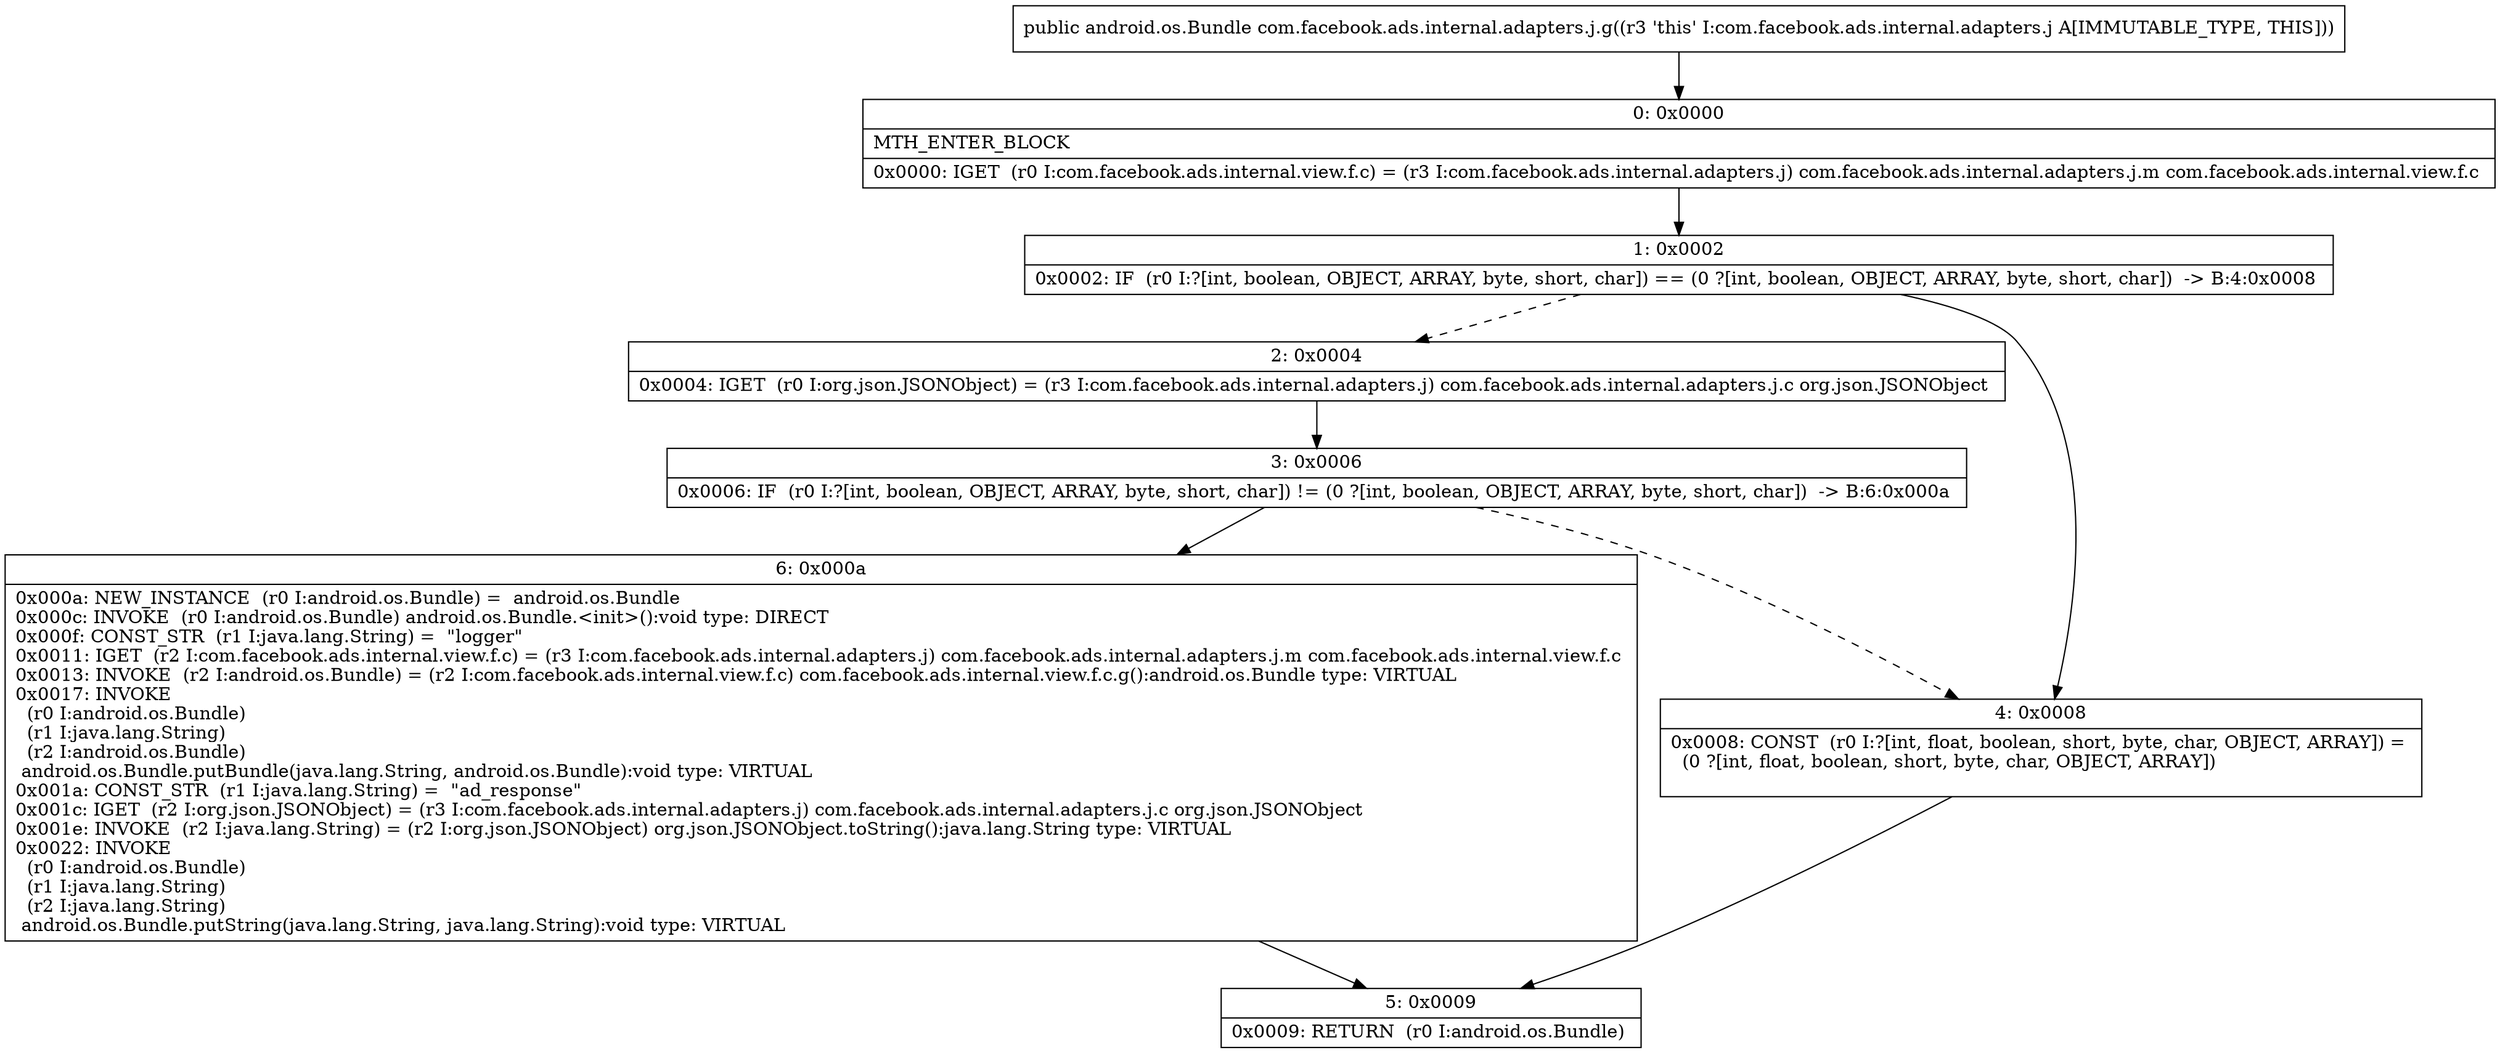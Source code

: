 digraph "CFG forcom.facebook.ads.internal.adapters.j.g()Landroid\/os\/Bundle;" {
Node_0 [shape=record,label="{0\:\ 0x0000|MTH_ENTER_BLOCK\l|0x0000: IGET  (r0 I:com.facebook.ads.internal.view.f.c) = (r3 I:com.facebook.ads.internal.adapters.j) com.facebook.ads.internal.adapters.j.m com.facebook.ads.internal.view.f.c \l}"];
Node_1 [shape=record,label="{1\:\ 0x0002|0x0002: IF  (r0 I:?[int, boolean, OBJECT, ARRAY, byte, short, char]) == (0 ?[int, boolean, OBJECT, ARRAY, byte, short, char])  \-\> B:4:0x0008 \l}"];
Node_2 [shape=record,label="{2\:\ 0x0004|0x0004: IGET  (r0 I:org.json.JSONObject) = (r3 I:com.facebook.ads.internal.adapters.j) com.facebook.ads.internal.adapters.j.c org.json.JSONObject \l}"];
Node_3 [shape=record,label="{3\:\ 0x0006|0x0006: IF  (r0 I:?[int, boolean, OBJECT, ARRAY, byte, short, char]) != (0 ?[int, boolean, OBJECT, ARRAY, byte, short, char])  \-\> B:6:0x000a \l}"];
Node_4 [shape=record,label="{4\:\ 0x0008|0x0008: CONST  (r0 I:?[int, float, boolean, short, byte, char, OBJECT, ARRAY]) = \l  (0 ?[int, float, boolean, short, byte, char, OBJECT, ARRAY])\l \l}"];
Node_5 [shape=record,label="{5\:\ 0x0009|0x0009: RETURN  (r0 I:android.os.Bundle) \l}"];
Node_6 [shape=record,label="{6\:\ 0x000a|0x000a: NEW_INSTANCE  (r0 I:android.os.Bundle) =  android.os.Bundle \l0x000c: INVOKE  (r0 I:android.os.Bundle) android.os.Bundle.\<init\>():void type: DIRECT \l0x000f: CONST_STR  (r1 I:java.lang.String) =  \"logger\" \l0x0011: IGET  (r2 I:com.facebook.ads.internal.view.f.c) = (r3 I:com.facebook.ads.internal.adapters.j) com.facebook.ads.internal.adapters.j.m com.facebook.ads.internal.view.f.c \l0x0013: INVOKE  (r2 I:android.os.Bundle) = (r2 I:com.facebook.ads.internal.view.f.c) com.facebook.ads.internal.view.f.c.g():android.os.Bundle type: VIRTUAL \l0x0017: INVOKE  \l  (r0 I:android.os.Bundle)\l  (r1 I:java.lang.String)\l  (r2 I:android.os.Bundle)\l android.os.Bundle.putBundle(java.lang.String, android.os.Bundle):void type: VIRTUAL \l0x001a: CONST_STR  (r1 I:java.lang.String) =  \"ad_response\" \l0x001c: IGET  (r2 I:org.json.JSONObject) = (r3 I:com.facebook.ads.internal.adapters.j) com.facebook.ads.internal.adapters.j.c org.json.JSONObject \l0x001e: INVOKE  (r2 I:java.lang.String) = (r2 I:org.json.JSONObject) org.json.JSONObject.toString():java.lang.String type: VIRTUAL \l0x0022: INVOKE  \l  (r0 I:android.os.Bundle)\l  (r1 I:java.lang.String)\l  (r2 I:java.lang.String)\l android.os.Bundle.putString(java.lang.String, java.lang.String):void type: VIRTUAL \l}"];
MethodNode[shape=record,label="{public android.os.Bundle com.facebook.ads.internal.adapters.j.g((r3 'this' I:com.facebook.ads.internal.adapters.j A[IMMUTABLE_TYPE, THIS])) }"];
MethodNode -> Node_0;
Node_0 -> Node_1;
Node_1 -> Node_2[style=dashed];
Node_1 -> Node_4;
Node_2 -> Node_3;
Node_3 -> Node_4[style=dashed];
Node_3 -> Node_6;
Node_4 -> Node_5;
Node_6 -> Node_5;
}

